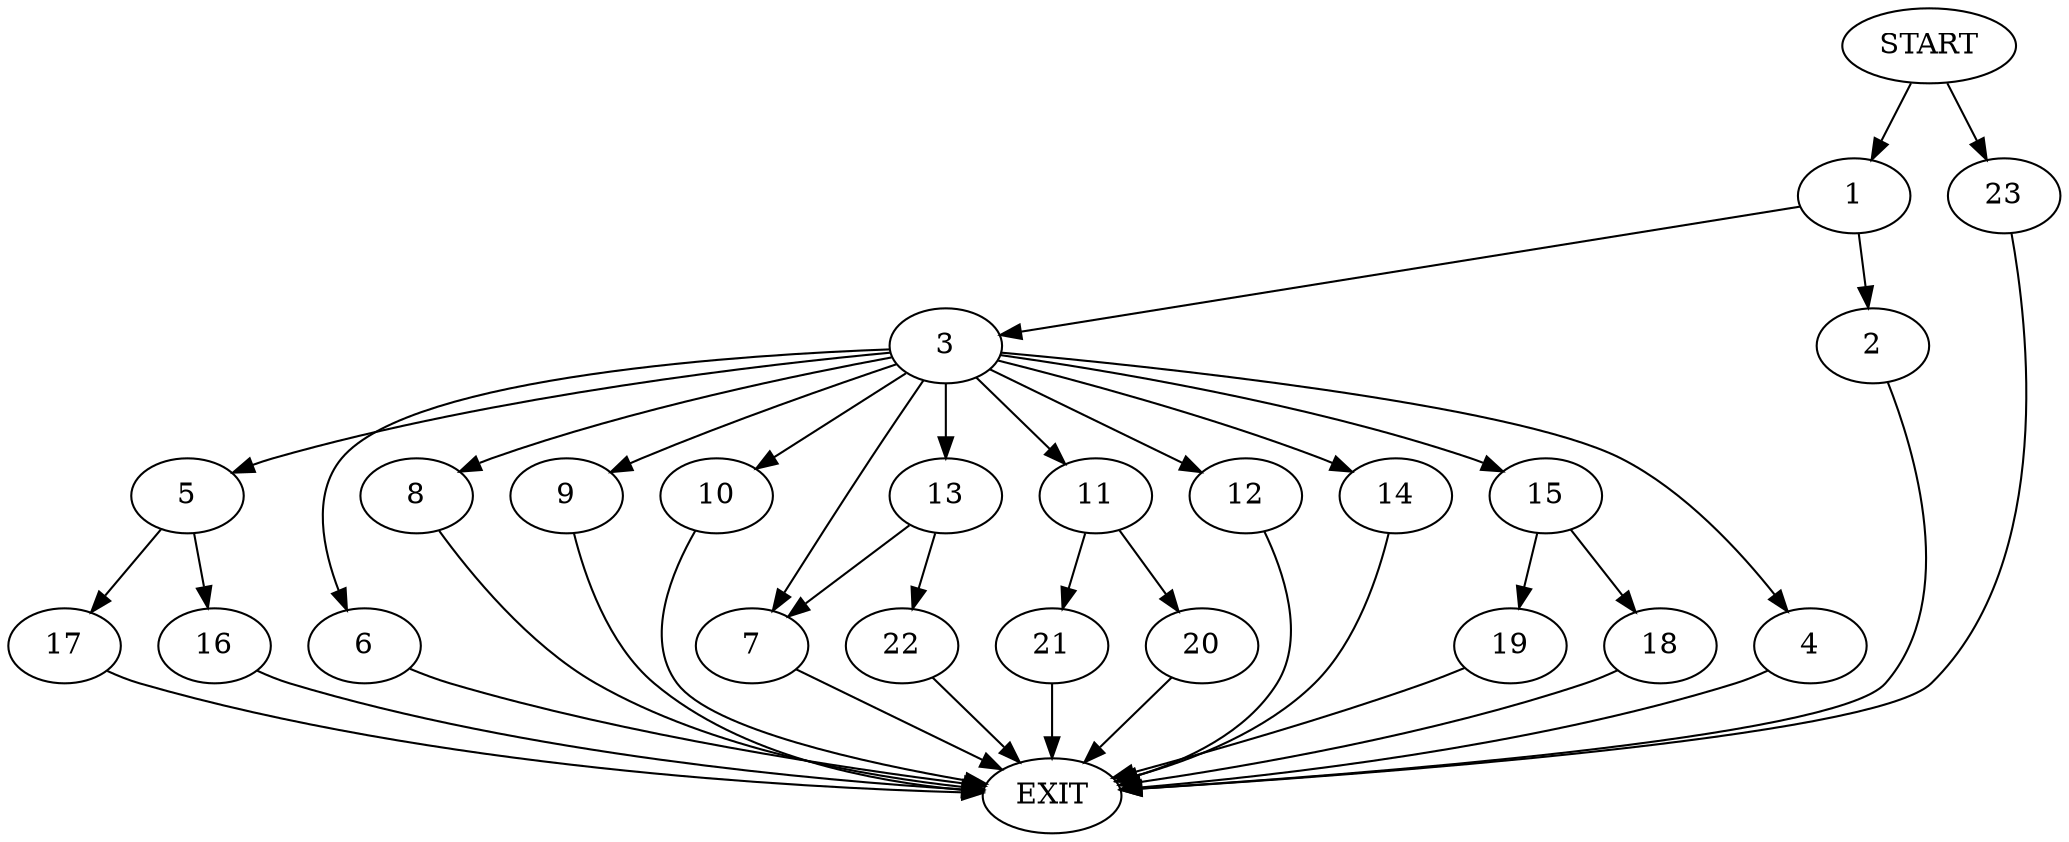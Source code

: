 digraph {
0 [label="START"]
24 [label="EXIT"]
0 -> 1
1 -> 2
1 -> 3
3 -> 4
3 -> 5
3 -> 6
3 -> 7
3 -> 8
3 -> 9
3 -> 10
3 -> 11
3 -> 12
3 -> 13
3 -> 14
3 -> 15
2 -> 24
6 -> 24
10 -> 24
5 -> 16
5 -> 17
15 -> 18
15 -> 19
11 -> 20
11 -> 21
12 -> 24
9 -> 24
14 -> 24
7 -> 24
4 -> 24
13 -> 7
13 -> 22
8 -> 24
0 -> 23
23 -> 24
21 -> 24
20 -> 24
18 -> 24
19 -> 24
22 -> 24
16 -> 24
17 -> 24
}
